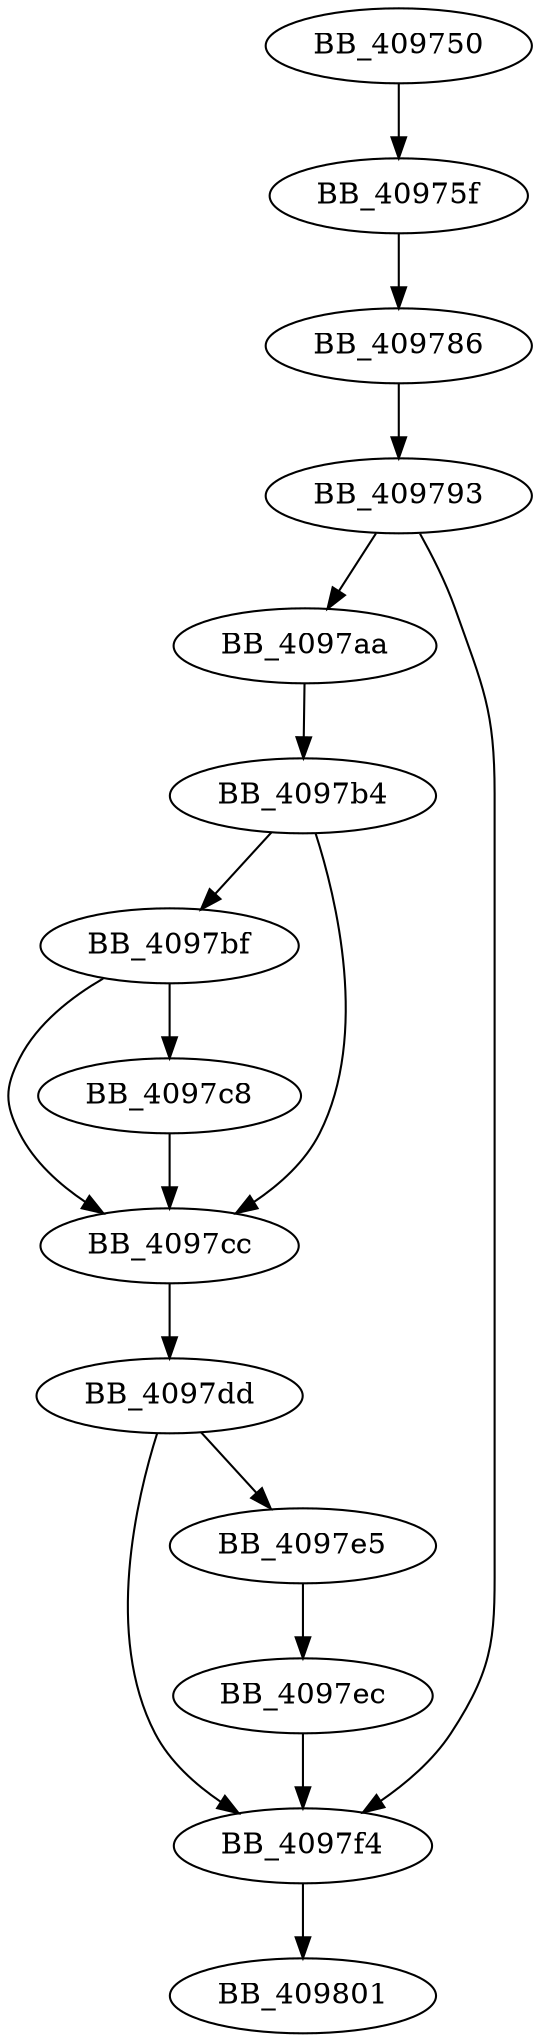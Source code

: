 DiGraph sub_409750{
BB_409750->BB_40975f
BB_40975f->BB_409786
BB_409786->BB_409793
BB_409793->BB_4097aa
BB_409793->BB_4097f4
BB_4097aa->BB_4097b4
BB_4097b4->BB_4097bf
BB_4097b4->BB_4097cc
BB_4097bf->BB_4097c8
BB_4097bf->BB_4097cc
BB_4097c8->BB_4097cc
BB_4097cc->BB_4097dd
BB_4097dd->BB_4097e5
BB_4097dd->BB_4097f4
BB_4097e5->BB_4097ec
BB_4097ec->BB_4097f4
BB_4097f4->BB_409801
}
